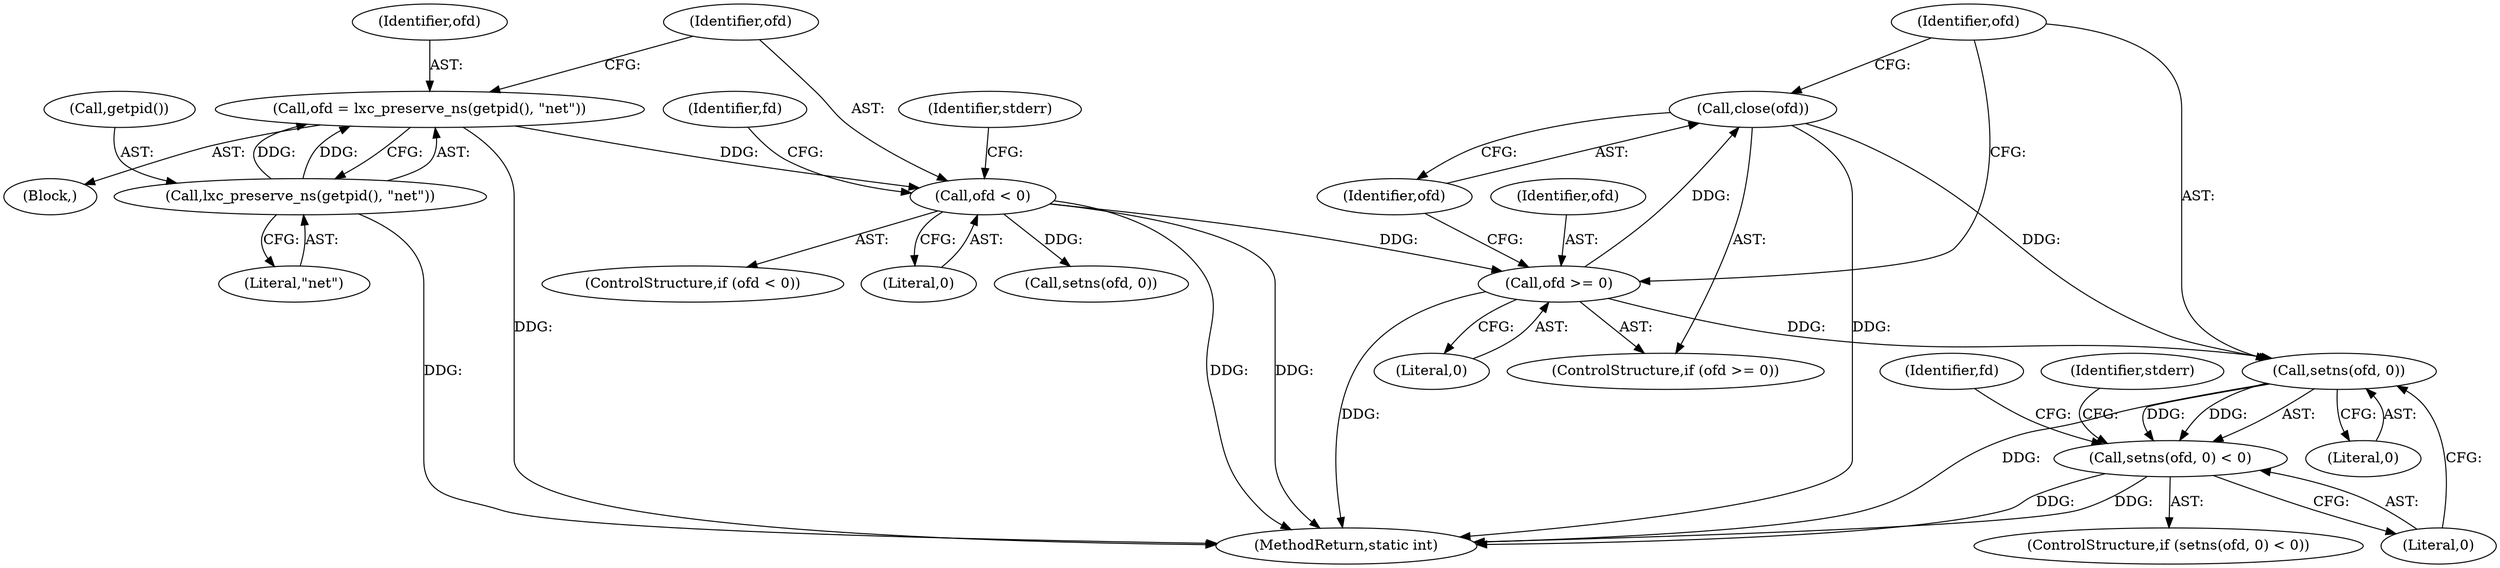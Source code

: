 digraph "1_lxc_16af238036a5464ae8f2420ed3af214f0de875f9@API" {
"1000269" [label="(Call,close(ofd))"];
"1000266" [label="(Call,ofd >= 0)"];
"1000131" [label="(Call,ofd < 0)"];
"1000125" [label="(Call,ofd = lxc_preserve_ns(getpid(), \"net\"))"];
"1000127" [label="(Call,lxc_preserve_ns(getpid(), \"net\"))"];
"1000273" [label="(Call,setns(ofd, 0))"];
"1000272" [label="(Call,setns(ofd, 0) < 0)"];
"1000104" [label="(Block,)"];
"1000126" [label="(Identifier,ofd)"];
"1000276" [label="(Literal,0)"];
"1000282" [label="(Identifier,fd)"];
"1000270" [label="(Identifier,ofd)"];
"1000274" [label="(Identifier,ofd)"];
"1000130" [label="(ControlStructure,if (ofd < 0))"];
"1000132" [label="(Identifier,ofd)"];
"1000268" [label="(Literal,0)"];
"1000265" [label="(ControlStructure,if (ofd >= 0))"];
"1000266" [label="(Call,ofd >= 0)"];
"1000271" [label="(ControlStructure,if (setns(ofd, 0) < 0))"];
"1000129" [label="(Literal,\"net\")"];
"1000131" [label="(Call,ofd < 0)"];
"1000269" [label="(Call,close(ofd))"];
"1000273" [label="(Call,setns(ofd, 0))"];
"1000133" [label="(Literal,0)"];
"1000136" [label="(Identifier,stderr)"];
"1000267" [label="(Identifier,ofd)"];
"1000275" [label="(Literal,0)"];
"1000127" [label="(Call,lxc_preserve_ns(getpid(), \"net\"))"];
"1000272" [label="(Call,setns(ofd, 0) < 0)"];
"1000143" [label="(Identifier,fd)"];
"1000125" [label="(Call,ofd = lxc_preserve_ns(getpid(), \"net\"))"];
"1000128" [label="(Call,getpid())"];
"1000247" [label="(Call,setns(ofd, 0))"];
"1000278" [label="(Identifier,stderr)"];
"1000289" [label="(MethodReturn,static int)"];
"1000269" -> "1000265"  [label="AST: "];
"1000269" -> "1000270"  [label="CFG: "];
"1000270" -> "1000269"  [label="AST: "];
"1000274" -> "1000269"  [label="CFG: "];
"1000269" -> "1000289"  [label="DDG: "];
"1000266" -> "1000269"  [label="DDG: "];
"1000269" -> "1000273"  [label="DDG: "];
"1000266" -> "1000265"  [label="AST: "];
"1000266" -> "1000268"  [label="CFG: "];
"1000267" -> "1000266"  [label="AST: "];
"1000268" -> "1000266"  [label="AST: "];
"1000270" -> "1000266"  [label="CFG: "];
"1000274" -> "1000266"  [label="CFG: "];
"1000266" -> "1000289"  [label="DDG: "];
"1000131" -> "1000266"  [label="DDG: "];
"1000266" -> "1000273"  [label="DDG: "];
"1000131" -> "1000130"  [label="AST: "];
"1000131" -> "1000133"  [label="CFG: "];
"1000132" -> "1000131"  [label="AST: "];
"1000133" -> "1000131"  [label="AST: "];
"1000136" -> "1000131"  [label="CFG: "];
"1000143" -> "1000131"  [label="CFG: "];
"1000131" -> "1000289"  [label="DDG: "];
"1000131" -> "1000289"  [label="DDG: "];
"1000125" -> "1000131"  [label="DDG: "];
"1000131" -> "1000247"  [label="DDG: "];
"1000125" -> "1000104"  [label="AST: "];
"1000125" -> "1000127"  [label="CFG: "];
"1000126" -> "1000125"  [label="AST: "];
"1000127" -> "1000125"  [label="AST: "];
"1000132" -> "1000125"  [label="CFG: "];
"1000125" -> "1000289"  [label="DDG: "];
"1000127" -> "1000125"  [label="DDG: "];
"1000127" -> "1000125"  [label="DDG: "];
"1000127" -> "1000129"  [label="CFG: "];
"1000128" -> "1000127"  [label="AST: "];
"1000129" -> "1000127"  [label="AST: "];
"1000127" -> "1000289"  [label="DDG: "];
"1000273" -> "1000272"  [label="AST: "];
"1000273" -> "1000275"  [label="CFG: "];
"1000274" -> "1000273"  [label="AST: "];
"1000275" -> "1000273"  [label="AST: "];
"1000276" -> "1000273"  [label="CFG: "];
"1000273" -> "1000289"  [label="DDG: "];
"1000273" -> "1000272"  [label="DDG: "];
"1000273" -> "1000272"  [label="DDG: "];
"1000272" -> "1000271"  [label="AST: "];
"1000272" -> "1000276"  [label="CFG: "];
"1000276" -> "1000272"  [label="AST: "];
"1000278" -> "1000272"  [label="CFG: "];
"1000282" -> "1000272"  [label="CFG: "];
"1000272" -> "1000289"  [label="DDG: "];
"1000272" -> "1000289"  [label="DDG: "];
}
